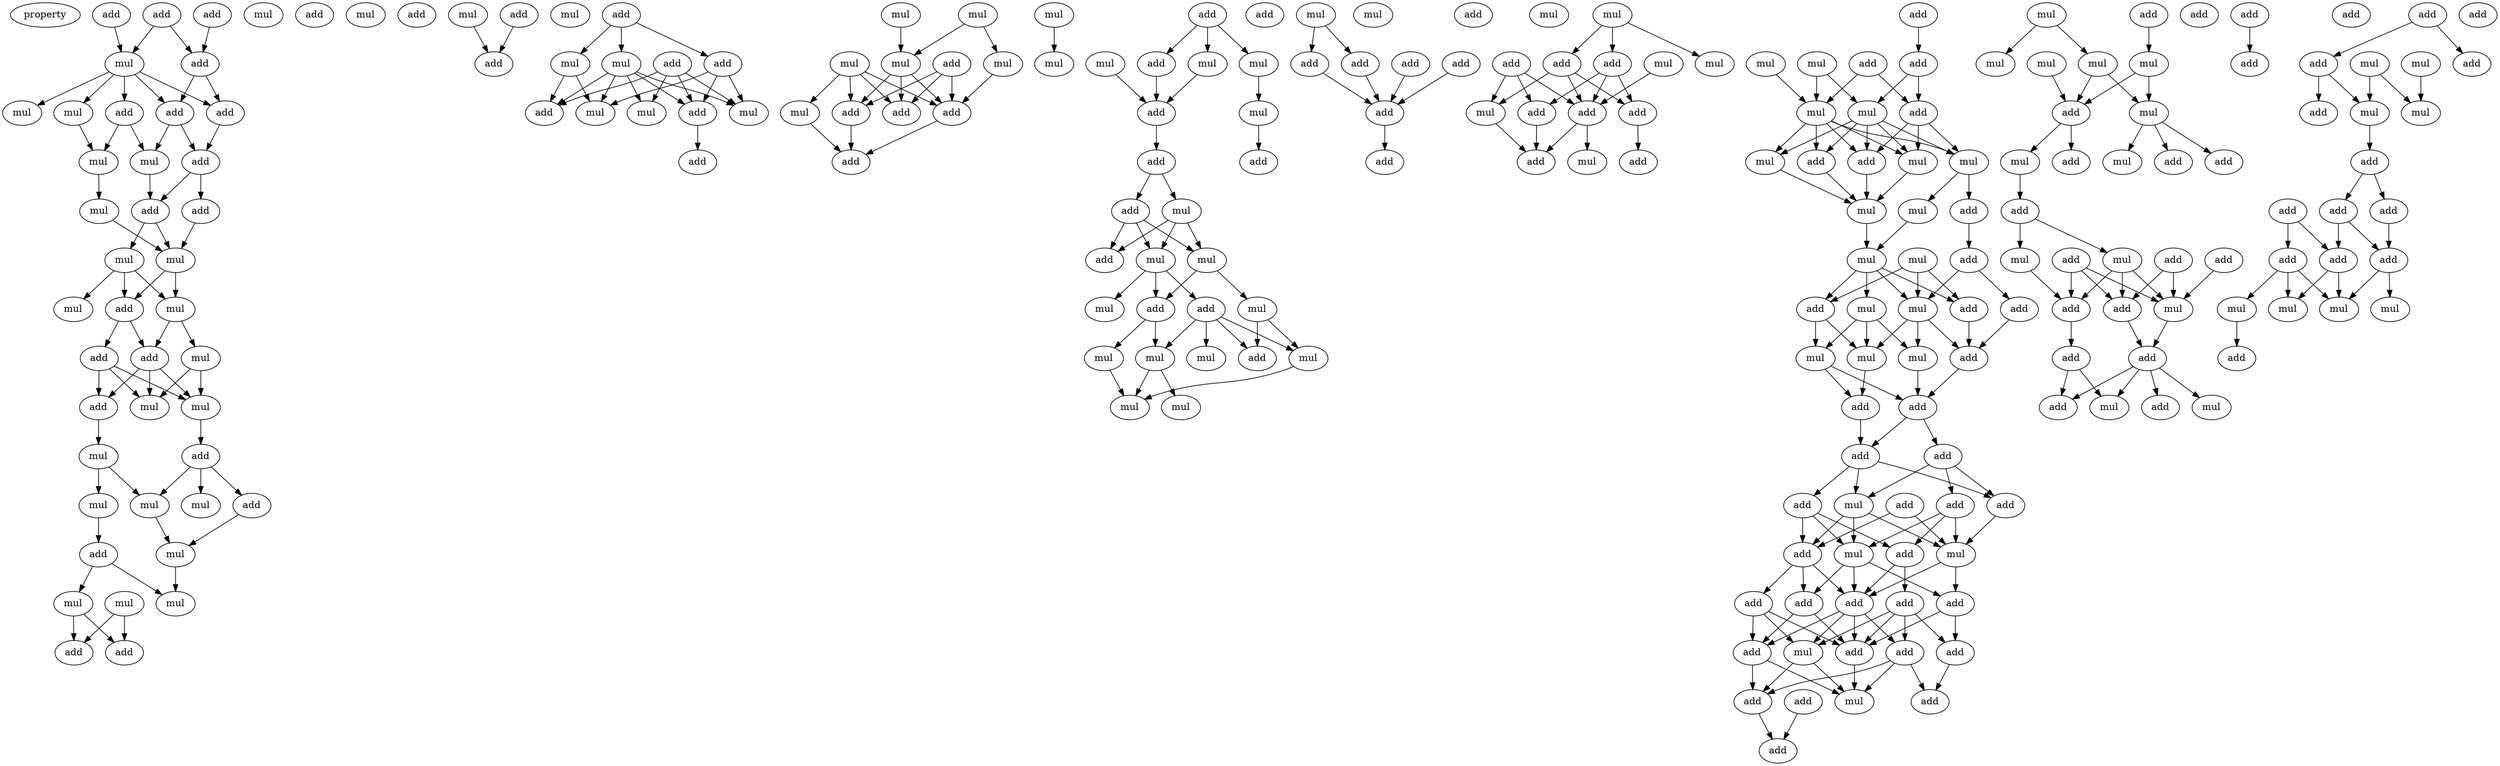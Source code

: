 digraph {
    node [fontcolor=black]
    property [mul=2,lf=1.0]
    0 [ label = add ];
    1 [ label = add ];
    2 [ label = add ];
    3 [ label = mul ];
    4 [ label = add ];
    5 [ label = add ];
    6 [ label = mul ];
    7 [ label = mul ];
    8 [ label = add ];
    9 [ label = add ];
    10 [ label = mul ];
    11 [ label = add ];
    12 [ label = mul ];
    13 [ label = add ];
    14 [ label = add ];
    15 [ label = mul ];
    16 [ label = mul ];
    17 [ label = mul ];
    18 [ label = mul ];
    19 [ label = mul ];
    20 [ label = add ];
    21 [ label = add ];
    22 [ label = add ];
    23 [ label = mul ];
    24 [ label = mul ];
    25 [ label = mul ];
    26 [ label = add ];
    27 [ label = mul ];
    28 [ label = mul ];
    29 [ label = add ];
    30 [ label = mul ];
    31 [ label = mul ];
    32 [ label = mul ];
    33 [ label = add ];
    34 [ label = add ];
    35 [ label = mul ];
    36 [ label = add ];
    37 [ label = mul ];
    38 [ label = mul ];
    39 [ label = mul ];
    40 [ label = mul ];
    41 [ label = add ];
    42 [ label = add ];
    43 [ label = add ];
    44 [ label = mul ];
    45 [ label = add ];
    46 [ label = mul ];
    47 [ label = add ];
    48 [ label = add ];
    49 [ label = add ];
    50 [ label = add ];
    51 [ label = mul ];
    52 [ label = mul ];
    53 [ label = mul ];
    54 [ label = add ];
    55 [ label = mul ];
    56 [ label = mul ];
    57 [ label = add ];
    58 [ label = add ];
    59 [ label = mul ];
    60 [ label = mul ];
    61 [ label = mul ];
    62 [ label = mul ];
    63 [ label = mul ];
    64 [ label = add ];
    65 [ label = mul ];
    66 [ label = mul ];
    67 [ label = add ];
    68 [ label = mul ];
    69 [ label = add ];
    70 [ label = add ];
    71 [ label = add ];
    72 [ label = add ];
    73 [ label = add ];
    74 [ label = add ];
    75 [ label = mul ];
    76 [ label = mul ];
    77 [ label = mul ];
    78 [ label = add ];
    79 [ label = mul ];
    80 [ label = add ];
    81 [ label = add ];
    82 [ label = add ];
    83 [ label = mul ];
    84 [ label = mul ];
    85 [ label = mul ];
    86 [ label = add ];
    87 [ label = mul ];
    88 [ label = mul ];
    89 [ label = add ];
    90 [ label = add ];
    91 [ label = mul ];
    92 [ label = mul ];
    93 [ label = add ];
    94 [ label = mul ];
    95 [ label = mul ];
    96 [ label = mul ];
    97 [ label = mul ];
    98 [ label = mul ];
    99 [ label = mul ];
    100 [ label = add ];
    101 [ label = add ];
    102 [ label = add ];
    103 [ label = add ];
    104 [ label = add ];
    105 [ label = add ];
    106 [ label = add ];
    107 [ label = mul ];
    108 [ label = mul ];
    109 [ label = mul ];
    110 [ label = add ];
    111 [ label = add ];
    112 [ label = add ];
    113 [ label = mul ];
    114 [ label = add ];
    115 [ label = mul ];
    116 [ label = add ];
    117 [ label = add ];
    118 [ label = mul ];
    119 [ label = add ];
    120 [ label = add ];
    121 [ label = add ];
    122 [ label = add ];
    123 [ label = add ];
    124 [ label = mul ];
    125 [ label = mul ];
    126 [ label = mul ];
    127 [ label = mul ];
    128 [ label = add ];
    129 [ label = mul ];
    130 [ label = mul ];
    131 [ label = mul ];
    132 [ label = add ];
    133 [ label = add ];
    134 [ label = mul ];
    135 [ label = add ];
    136 [ label = mul ];
    137 [ label = add ];
    138 [ label = mul ];
    139 [ label = mul ];
    140 [ label = add ];
    141 [ label = mul ];
    142 [ label = add ];
    143 [ label = mul ];
    144 [ label = add ];
    145 [ label = add ];
    146 [ label = mul ];
    147 [ label = mul ];
    148 [ label = mul ];
    149 [ label = add ];
    150 [ label = add ];
    151 [ label = add ];
    152 [ label = add ];
    153 [ label = add ];
    154 [ label = add ];
    155 [ label = add ];
    156 [ label = mul ];
    157 [ label = add ];
    158 [ label = add ];
    159 [ label = mul ];
    160 [ label = mul ];
    161 [ label = add ];
    162 [ label = add ];
    163 [ label = add ];
    164 [ label = add ];
    165 [ label = add ];
    166 [ label = add ];
    167 [ label = add ];
    168 [ label = mul ];
    169 [ label = add ];
    170 [ label = add ];
    171 [ label = add ];
    172 [ label = add ];
    173 [ label = add ];
    174 [ label = mul ];
    175 [ label = add ];
    176 [ label = add ];
    177 [ label = mul ];
    178 [ label = add ];
    179 [ label = mul ];
    180 [ label = mul ];
    181 [ label = mul ];
    182 [ label = mul ];
    183 [ label = add ];
    184 [ label = mul ];
    185 [ label = add ];
    186 [ label = mul ];
    187 [ label = add ];
    188 [ label = add ];
    189 [ label = mul ];
    190 [ label = add ];
    191 [ label = mul ];
    192 [ label = add ];
    193 [ label = mul ];
    194 [ label = add ];
    195 [ label = add ];
    196 [ label = add ];
    197 [ label = mul ];
    198 [ label = add ];
    199 [ label = add ];
    200 [ label = add ];
    201 [ label = add ];
    202 [ label = add ];
    203 [ label = add ];
    204 [ label = mul ];
    205 [ label = mul ];
    206 [ label = add ];
    207 [ label = add ];
    208 [ label = add ];
    209 [ label = add ];
    210 [ label = mul ];
    211 [ label = add ];
    212 [ label = add ];
    213 [ label = add ];
    214 [ label = mul ];
    215 [ label = mul ];
    216 [ label = mul ];
    217 [ label = add ];
    218 [ label = add ];
    219 [ label = add ];
    220 [ label = add ];
    221 [ label = add ];
    222 [ label = add ];
    223 [ label = add ];
    224 [ label = add ];
    225 [ label = mul ];
    226 [ label = mul ];
    227 [ label = mul ];
    228 [ label = mul ];
    229 [ label = add ];
    0 -> 3 [ name = 0 ];
    1 -> 4 [ name = 1 ];
    2 -> 3 [ name = 2 ];
    2 -> 4 [ name = 3 ];
    3 -> 5 [ name = 4 ];
    3 -> 6 [ name = 5 ];
    3 -> 7 [ name = 6 ];
    3 -> 8 [ name = 7 ];
    3 -> 9 [ name = 8 ];
    4 -> 5 [ name = 9 ];
    4 -> 8 [ name = 10 ];
    5 -> 10 [ name = 11 ];
    5 -> 11 [ name = 12 ];
    7 -> 12 [ name = 13 ];
    8 -> 11 [ name = 14 ];
    9 -> 10 [ name = 15 ];
    9 -> 12 [ name = 16 ];
    10 -> 13 [ name = 17 ];
    11 -> 13 [ name = 18 ];
    11 -> 14 [ name = 19 ];
    12 -> 15 [ name = 20 ];
    13 -> 16 [ name = 21 ];
    13 -> 17 [ name = 22 ];
    14 -> 17 [ name = 23 ];
    15 -> 17 [ name = 24 ];
    16 -> 18 [ name = 25 ];
    16 -> 19 [ name = 26 ];
    16 -> 20 [ name = 27 ];
    17 -> 19 [ name = 28 ];
    17 -> 20 [ name = 29 ];
    19 -> 22 [ name = 30 ];
    19 -> 23 [ name = 31 ];
    20 -> 21 [ name = 32 ];
    20 -> 22 [ name = 33 ];
    21 -> 24 [ name = 34 ];
    21 -> 25 [ name = 35 ];
    21 -> 26 [ name = 36 ];
    22 -> 24 [ name = 37 ];
    22 -> 25 [ name = 38 ];
    22 -> 26 [ name = 39 ];
    23 -> 24 [ name = 40 ];
    23 -> 25 [ name = 41 ];
    25 -> 29 [ name = 42 ];
    26 -> 28 [ name = 43 ];
    28 -> 31 [ name = 44 ];
    28 -> 32 [ name = 45 ];
    29 -> 30 [ name = 46 ];
    29 -> 32 [ name = 47 ];
    29 -> 34 [ name = 48 ];
    31 -> 36 [ name = 49 ];
    32 -> 35 [ name = 50 ];
    34 -> 35 [ name = 51 ];
    35 -> 38 [ name = 52 ];
    36 -> 38 [ name = 53 ];
    36 -> 40 [ name = 54 ];
    39 -> 41 [ name = 55 ];
    39 -> 42 [ name = 56 ];
    40 -> 41 [ name = 57 ];
    40 -> 42 [ name = 58 ];
    44 -> 47 [ name = 59 ];
    45 -> 47 [ name = 60 ];
    48 -> 49 [ name = 61 ];
    48 -> 51 [ name = 62 ];
    48 -> 52 [ name = 63 ];
    49 -> 53 [ name = 64 ];
    49 -> 55 [ name = 65 ];
    49 -> 57 [ name = 66 ];
    50 -> 53 [ name = 67 ];
    50 -> 54 [ name = 68 ];
    50 -> 56 [ name = 69 ];
    50 -> 57 [ name = 70 ];
    51 -> 54 [ name = 71 ];
    51 -> 55 [ name = 72 ];
    52 -> 53 [ name = 73 ];
    52 -> 54 [ name = 74 ];
    52 -> 55 [ name = 75 ];
    52 -> 56 [ name = 76 ];
    52 -> 57 [ name = 77 ];
    57 -> 58 [ name = 78 ];
    59 -> 63 [ name = 79 ];
    60 -> 62 [ name = 80 ];
    60 -> 63 [ name = 81 ];
    61 -> 67 [ name = 82 ];
    61 -> 68 [ name = 83 ];
    61 -> 69 [ name = 84 ];
    61 -> 70 [ name = 85 ];
    62 -> 67 [ name = 86 ];
    63 -> 67 [ name = 87 ];
    63 -> 69 [ name = 88 ];
    63 -> 70 [ name = 89 ];
    64 -> 67 [ name = 90 ];
    64 -> 69 [ name = 91 ];
    64 -> 70 [ name = 92 ];
    65 -> 66 [ name = 93 ];
    67 -> 71 [ name = 94 ];
    68 -> 71 [ name = 95 ];
    69 -> 71 [ name = 96 ];
    72 -> 73 [ name = 97 ];
    72 -> 76 [ name = 98 ];
    72 -> 77 [ name = 99 ];
    73 -> 78 [ name = 100 ];
    75 -> 78 [ name = 101 ];
    76 -> 78 [ name = 102 ];
    77 -> 79 [ name = 103 ];
    78 -> 80 [ name = 104 ];
    79 -> 81 [ name = 105 ];
    80 -> 82 [ name = 106 ];
    80 -> 83 [ name = 107 ];
    82 -> 84 [ name = 108 ];
    82 -> 85 [ name = 109 ];
    82 -> 86 [ name = 110 ];
    83 -> 84 [ name = 111 ];
    83 -> 85 [ name = 112 ];
    83 -> 86 [ name = 113 ];
    84 -> 87 [ name = 114 ];
    84 -> 89 [ name = 115 ];
    84 -> 90 [ name = 116 ];
    85 -> 88 [ name = 117 ];
    85 -> 89 [ name = 118 ];
    88 -> 93 [ name = 119 ];
    88 -> 95 [ name = 120 ];
    89 -> 92 [ name = 121 ];
    89 -> 94 [ name = 122 ];
    90 -> 91 [ name = 123 ];
    90 -> 92 [ name = 124 ];
    90 -> 93 [ name = 125 ];
    90 -> 95 [ name = 126 ];
    92 -> 96 [ name = 127 ];
    92 -> 97 [ name = 128 ];
    94 -> 96 [ name = 129 ];
    95 -> 96 [ name = 130 ];
    98 -> 102 [ name = 131 ];
    98 -> 103 [ name = 132 ];
    100 -> 104 [ name = 133 ];
    101 -> 104 [ name = 134 ];
    102 -> 104 [ name = 135 ];
    103 -> 104 [ name = 136 ];
    104 -> 105 [ name = 137 ];
    108 -> 110 [ name = 138 ];
    108 -> 111 [ name = 139 ];
    108 -> 113 [ name = 140 ];
    109 -> 117 [ name = 141 ];
    110 -> 114 [ name = 142 ];
    110 -> 116 [ name = 143 ];
    110 -> 117 [ name = 144 ];
    111 -> 115 [ name = 145 ];
    111 -> 116 [ name = 146 ];
    111 -> 117 [ name = 147 ];
    112 -> 114 [ name = 148 ];
    112 -> 115 [ name = 149 ];
    112 -> 117 [ name = 150 ];
    114 -> 120 [ name = 151 ];
    115 -> 120 [ name = 152 ];
    116 -> 119 [ name = 153 ];
    117 -> 118 [ name = 154 ];
    117 -> 120 [ name = 155 ];
    121 -> 123 [ name = 156 ];
    122 -> 126 [ name = 157 ];
    122 -> 128 [ name = 158 ];
    123 -> 127 [ name = 159 ];
    123 -> 128 [ name = 160 ];
    124 -> 126 [ name = 161 ];
    125 -> 126 [ name = 162 ];
    125 -> 127 [ name = 163 ];
    126 -> 129 [ name = 164 ];
    126 -> 130 [ name = 165 ];
    126 -> 131 [ name = 166 ];
    126 -> 132 [ name = 167 ];
    126 -> 133 [ name = 168 ];
    127 -> 129 [ name = 169 ];
    127 -> 130 [ name = 170 ];
    127 -> 131 [ name = 171 ];
    127 -> 132 [ name = 172 ];
    127 -> 133 [ name = 173 ];
    128 -> 129 [ name = 174 ];
    128 -> 130 [ name = 175 ];
    128 -> 132 [ name = 176 ];
    129 -> 134 [ name = 177 ];
    129 -> 135 [ name = 178 ];
    130 -> 136 [ name = 179 ];
    131 -> 136 [ name = 180 ];
    132 -> 136 [ name = 181 ];
    133 -> 136 [ name = 182 ];
    134 -> 138 [ name = 183 ];
    135 -> 137 [ name = 184 ];
    136 -> 138 [ name = 185 ];
    137 -> 140 [ name = 186 ];
    137 -> 141 [ name = 187 ];
    138 -> 141 [ name = 188 ];
    138 -> 142 [ name = 189 ];
    138 -> 143 [ name = 190 ];
    138 -> 144 [ name = 191 ];
    139 -> 141 [ name = 192 ];
    139 -> 142 [ name = 193 ];
    139 -> 144 [ name = 194 ];
    140 -> 145 [ name = 195 ];
    141 -> 145 [ name = 196 ];
    141 -> 147 [ name = 197 ];
    141 -> 148 [ name = 198 ];
    142 -> 146 [ name = 199 ];
    142 -> 148 [ name = 200 ];
    143 -> 146 [ name = 201 ];
    143 -> 147 [ name = 202 ];
    143 -> 148 [ name = 203 ];
    144 -> 145 [ name = 204 ];
    145 -> 149 [ name = 205 ];
    146 -> 149 [ name = 206 ];
    146 -> 150 [ name = 207 ];
    147 -> 149 [ name = 208 ];
    148 -> 150 [ name = 209 ];
    149 -> 151 [ name = 210 ];
    149 -> 152 [ name = 211 ];
    150 -> 151 [ name = 212 ];
    151 -> 155 [ name = 213 ];
    151 -> 156 [ name = 214 ];
    151 -> 157 [ name = 215 ];
    152 -> 154 [ name = 216 ];
    152 -> 155 [ name = 217 ];
    152 -> 156 [ name = 218 ];
    153 -> 160 [ name = 219 ];
    153 -> 161 [ name = 220 ];
    154 -> 158 [ name = 221 ];
    154 -> 159 [ name = 222 ];
    154 -> 160 [ name = 223 ];
    155 -> 160 [ name = 224 ];
    156 -> 159 [ name = 225 ];
    156 -> 160 [ name = 226 ];
    156 -> 161 [ name = 227 ];
    157 -> 158 [ name = 228 ];
    157 -> 159 [ name = 229 ];
    157 -> 161 [ name = 230 ];
    158 -> 164 [ name = 231 ];
    158 -> 165 [ name = 232 ];
    159 -> 163 [ name = 233 ];
    159 -> 165 [ name = 234 ];
    159 -> 166 [ name = 235 ];
    160 -> 163 [ name = 236 ];
    160 -> 165 [ name = 237 ];
    161 -> 162 [ name = 238 ];
    161 -> 165 [ name = 239 ];
    161 -> 166 [ name = 240 ];
    162 -> 167 [ name = 241 ];
    162 -> 168 [ name = 242 ];
    162 -> 169 [ name = 243 ];
    163 -> 167 [ name = 244 ];
    163 -> 170 [ name = 245 ];
    164 -> 167 [ name = 246 ];
    164 -> 168 [ name = 247 ];
    164 -> 170 [ name = 248 ];
    164 -> 171 [ name = 249 ];
    165 -> 167 [ name = 250 ];
    165 -> 168 [ name = 251 ];
    165 -> 169 [ name = 252 ];
    165 -> 171 [ name = 253 ];
    166 -> 167 [ name = 254 ];
    166 -> 169 [ name = 255 ];
    167 -> 174 [ name = 256 ];
    168 -> 174 [ name = 257 ];
    168 -> 175 [ name = 258 ];
    169 -> 174 [ name = 259 ];
    169 -> 175 [ name = 260 ];
    170 -> 172 [ name = 261 ];
    171 -> 172 [ name = 262 ];
    171 -> 174 [ name = 263 ];
    171 -> 175 [ name = 264 ];
    173 -> 176 [ name = 265 ];
    175 -> 176 [ name = 266 ];
    177 -> 180 [ name = 267 ];
    177 -> 181 [ name = 268 ];
    178 -> 179 [ name = 269 ];
    179 -> 183 [ name = 270 ];
    179 -> 184 [ name = 271 ];
    181 -> 183 [ name = 272 ];
    181 -> 184 [ name = 273 ];
    182 -> 183 [ name = 274 ];
    183 -> 185 [ name = 275 ];
    183 -> 189 [ name = 276 ];
    184 -> 186 [ name = 277 ];
    184 -> 187 [ name = 278 ];
    184 -> 188 [ name = 279 ];
    189 -> 190 [ name = 280 ];
    190 -> 191 [ name = 281 ];
    190 -> 193 [ name = 282 ];
    191 -> 198 [ name = 283 ];
    192 -> 196 [ name = 284 ];
    192 -> 197 [ name = 285 ];
    193 -> 196 [ name = 286 ];
    193 -> 197 [ name = 287 ];
    193 -> 198 [ name = 288 ];
    194 -> 197 [ name = 289 ];
    195 -> 196 [ name = 290 ];
    195 -> 197 [ name = 291 ];
    195 -> 198 [ name = 292 ];
    196 -> 200 [ name = 293 ];
    197 -> 200 [ name = 294 ];
    198 -> 199 [ name = 295 ];
    199 -> 201 [ name = 296 ];
    199 -> 204 [ name = 297 ];
    200 -> 201 [ name = 298 ];
    200 -> 203 [ name = 299 ];
    200 -> 204 [ name = 300 ];
    200 -> 205 [ name = 301 ];
    206 -> 207 [ name = 302 ];
    209 -> 211 [ name = 303 ];
    209 -> 212 [ name = 304 ];
    210 -> 215 [ name = 305 ];
    210 -> 216 [ name = 306 ];
    211 -> 216 [ name = 307 ];
    211 -> 217 [ name = 308 ];
    214 -> 215 [ name = 309 ];
    216 -> 218 [ name = 310 ];
    218 -> 220 [ name = 311 ];
    218 -> 221 [ name = 312 ];
    219 -> 222 [ name = 313 ];
    219 -> 223 [ name = 314 ];
    220 -> 223 [ name = 315 ];
    220 -> 224 [ name = 316 ];
    221 -> 224 [ name = 317 ];
    222 -> 225 [ name = 318 ];
    222 -> 226 [ name = 319 ];
    222 -> 228 [ name = 320 ];
    223 -> 226 [ name = 321 ];
    223 -> 228 [ name = 322 ];
    224 -> 226 [ name = 323 ];
    224 -> 227 [ name = 324 ];
    225 -> 229 [ name = 325 ];
}
